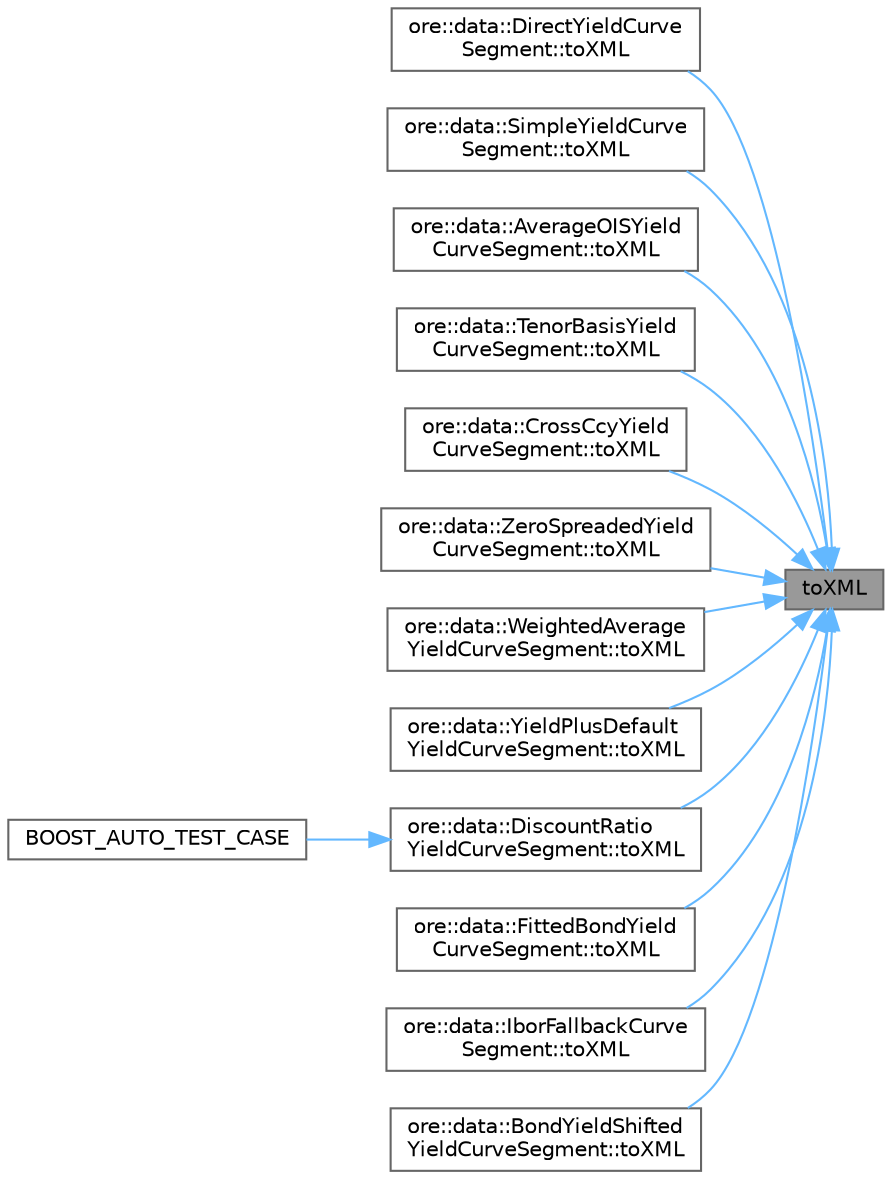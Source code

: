 digraph "toXML"
{
 // INTERACTIVE_SVG=YES
 // LATEX_PDF_SIZE
  bgcolor="transparent";
  edge [fontname=Helvetica,fontsize=10,labelfontname=Helvetica,labelfontsize=10];
  node [fontname=Helvetica,fontsize=10,shape=box,height=0.2,width=0.4];
  rankdir="RL";
  Node1 [label="toXML",height=0.2,width=0.4,color="gray40", fillcolor="grey60", style="filled", fontcolor="black",tooltip=" "];
  Node1 -> Node2 [dir="back",color="steelblue1",style="solid"];
  Node2 [label="ore::data::DirectYieldCurve\lSegment::toXML",height=0.2,width=0.4,color="grey40", fillcolor="white", style="filled",URL="$classore_1_1data_1_1_direct_yield_curve_segment.html#a0881d80390ae17ef0094dcd8c91c4936",tooltip=" "];
  Node1 -> Node3 [dir="back",color="steelblue1",style="solid"];
  Node3 [label="ore::data::SimpleYieldCurve\lSegment::toXML",height=0.2,width=0.4,color="grey40", fillcolor="white", style="filled",URL="$classore_1_1data_1_1_simple_yield_curve_segment.html#a0881d80390ae17ef0094dcd8c91c4936",tooltip=" "];
  Node1 -> Node4 [dir="back",color="steelblue1",style="solid"];
  Node4 [label="ore::data::AverageOISYield\lCurveSegment::toXML",height=0.2,width=0.4,color="grey40", fillcolor="white", style="filled",URL="$classore_1_1data_1_1_average_o_i_s_yield_curve_segment.html#a0881d80390ae17ef0094dcd8c91c4936",tooltip=" "];
  Node1 -> Node5 [dir="back",color="steelblue1",style="solid"];
  Node5 [label="ore::data::TenorBasisYield\lCurveSegment::toXML",height=0.2,width=0.4,color="grey40", fillcolor="white", style="filled",URL="$classore_1_1data_1_1_tenor_basis_yield_curve_segment.html#a0881d80390ae17ef0094dcd8c91c4936",tooltip=" "];
  Node1 -> Node6 [dir="back",color="steelblue1",style="solid"];
  Node6 [label="ore::data::CrossCcyYield\lCurveSegment::toXML",height=0.2,width=0.4,color="grey40", fillcolor="white", style="filled",URL="$classore_1_1data_1_1_cross_ccy_yield_curve_segment.html#a0881d80390ae17ef0094dcd8c91c4936",tooltip=" "];
  Node1 -> Node7 [dir="back",color="steelblue1",style="solid"];
  Node7 [label="ore::data::ZeroSpreadedYield\lCurveSegment::toXML",height=0.2,width=0.4,color="grey40", fillcolor="white", style="filled",URL="$classore_1_1data_1_1_zero_spreaded_yield_curve_segment.html#a0881d80390ae17ef0094dcd8c91c4936",tooltip=" "];
  Node1 -> Node8 [dir="back",color="steelblue1",style="solid"];
  Node8 [label="ore::data::WeightedAverage\lYieldCurveSegment::toXML",height=0.2,width=0.4,color="grey40", fillcolor="white", style="filled",URL="$classore_1_1data_1_1_weighted_average_yield_curve_segment.html#a0881d80390ae17ef0094dcd8c91c4936",tooltip=" "];
  Node1 -> Node9 [dir="back",color="steelblue1",style="solid"];
  Node9 [label="ore::data::YieldPlusDefault\lYieldCurveSegment::toXML",height=0.2,width=0.4,color="grey40", fillcolor="white", style="filled",URL="$classore_1_1data_1_1_yield_plus_default_yield_curve_segment.html#a0881d80390ae17ef0094dcd8c91c4936",tooltip=" "];
  Node1 -> Node10 [dir="back",color="steelblue1",style="solid"];
  Node10 [label="ore::data::DiscountRatio\lYieldCurveSegment::toXML",height=0.2,width=0.4,color="grey40", fillcolor="white", style="filled",URL="$classore_1_1data_1_1_discount_ratio_yield_curve_segment.html#a0881d80390ae17ef0094dcd8c91c4936",tooltip=" "];
  Node10 -> Node11 [dir="back",color="steelblue1",style="solid"];
  Node11 [label="BOOST_AUTO_TEST_CASE",height=0.2,width=0.4,color="grey40", fillcolor="white", style="filled",URL="$test_2curveconfig_8cpp.html#ade3158f2c130b472f310e1c6f359d790",tooltip=" "];
  Node1 -> Node12 [dir="back",color="steelblue1",style="solid"];
  Node12 [label="ore::data::FittedBondYield\lCurveSegment::toXML",height=0.2,width=0.4,color="grey40", fillcolor="white", style="filled",URL="$classore_1_1data_1_1_fitted_bond_yield_curve_segment.html#a0881d80390ae17ef0094dcd8c91c4936",tooltip=" "];
  Node1 -> Node13 [dir="back",color="steelblue1",style="solid"];
  Node13 [label="ore::data::IborFallbackCurve\lSegment::toXML",height=0.2,width=0.4,color="grey40", fillcolor="white", style="filled",URL="$classore_1_1data_1_1_ibor_fallback_curve_segment.html#a0881d80390ae17ef0094dcd8c91c4936",tooltip=" "];
  Node1 -> Node14 [dir="back",color="steelblue1",style="solid"];
  Node14 [label="ore::data::BondYieldShifted\lYieldCurveSegment::toXML",height=0.2,width=0.4,color="grey40", fillcolor="white", style="filled",URL="$classore_1_1data_1_1_bond_yield_shifted_yield_curve_segment.html#a0881d80390ae17ef0094dcd8c91c4936",tooltip=" "];
}
